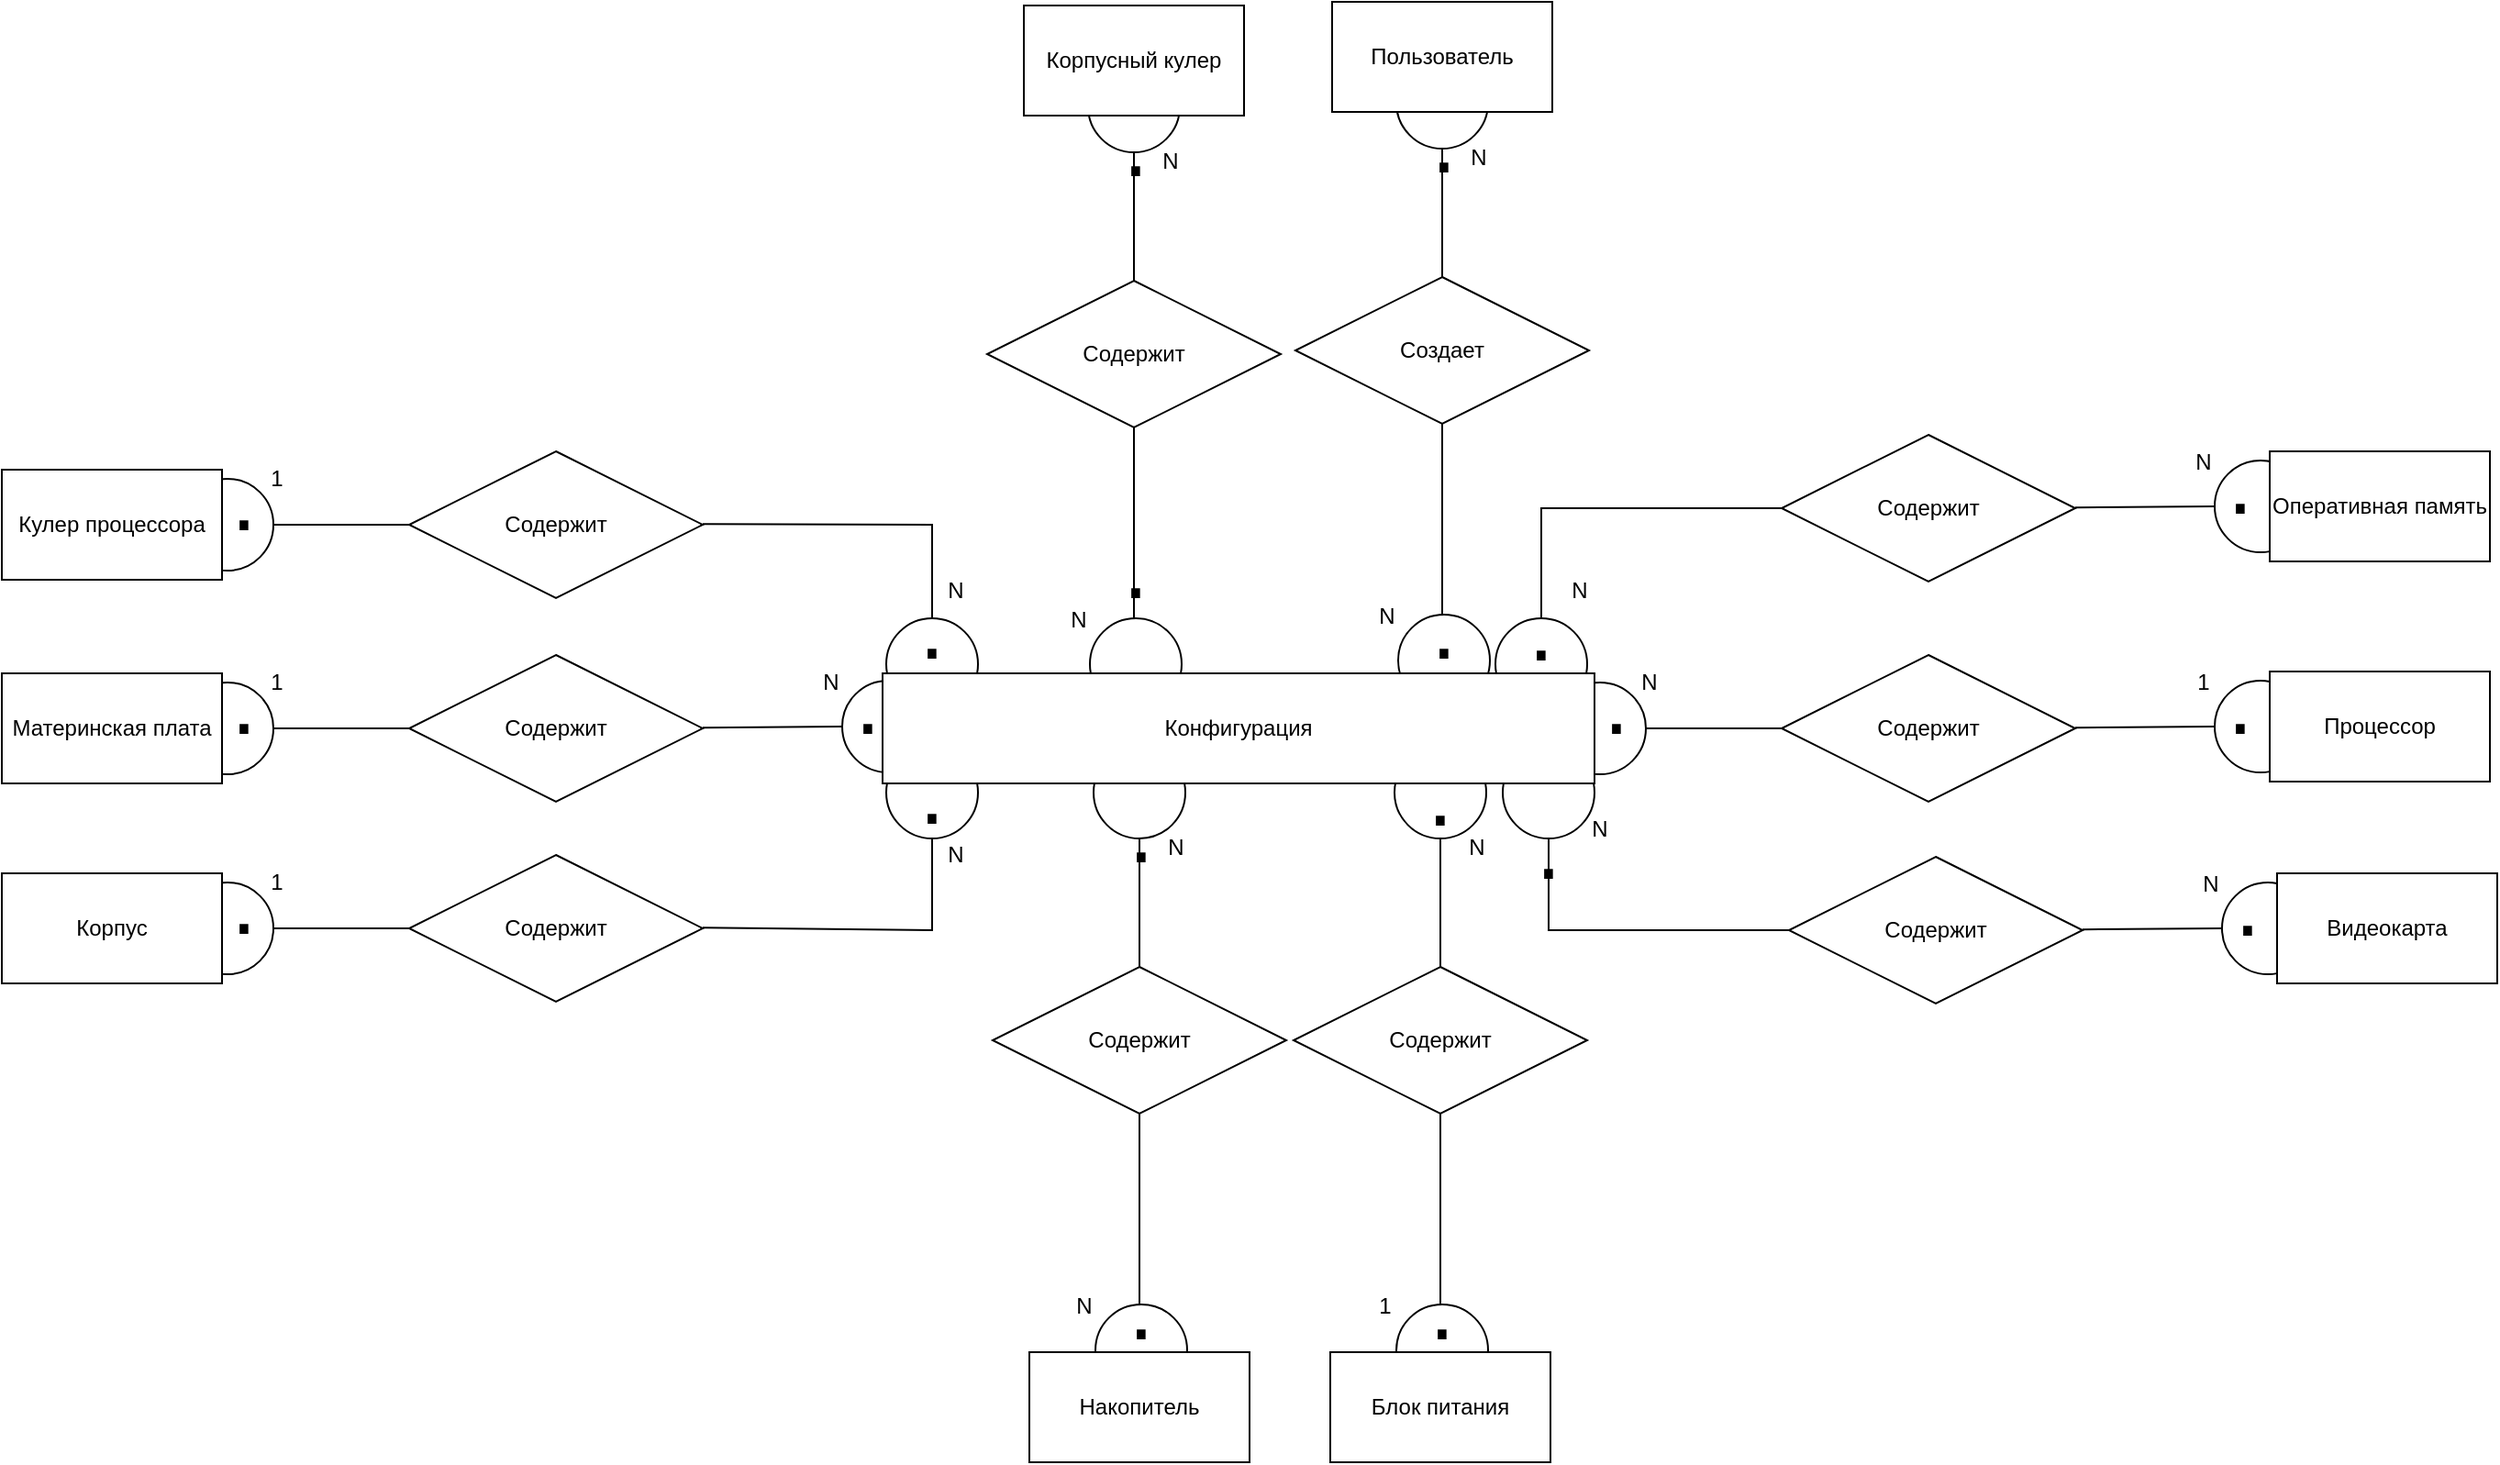 <mxfile version="26.0.16">
  <diagram name="Страница — 1" id="7J-8wnc92hM2MQXbI7Jq">
    <mxGraphModel dx="2859" dy="1559" grid="1" gridSize="10" guides="1" tooltips="1" connect="1" arrows="1" fold="1" page="0" pageScale="1" pageWidth="827" pageHeight="1169" math="0" shadow="0">
      <root>
        <mxCell id="0" />
        <mxCell id="1" parent="0" />
        <mxCell id="_xgXC3YKl9pVBAekYmwN-155" value="" style="ellipse;whiteSpace=wrap;html=1;aspect=fixed;" vertex="1" parent="1">
          <mxGeometry x="-228" y="140" width="50" height="50" as="geometry" />
        </mxCell>
        <mxCell id="0bh1xVyFZVBSoRza94Cy-2" value="" style="ellipse;whiteSpace=wrap;html=1;aspect=fixed;" parent="1" vertex="1">
          <mxGeometry x="136" y="105" width="50" height="50" as="geometry" />
        </mxCell>
        <mxCell id="0bh1xVyFZVBSoRza94Cy-3" value="Содержит" style="rhombus;whiteSpace=wrap;html=1;" parent="1" vertex="1">
          <mxGeometry x="260" y="90" width="160" height="80" as="geometry" />
        </mxCell>
        <mxCell id="0bh1xVyFZVBSoRza94Cy-5" value="" style="endArrow=none;html=1;rounded=0;fontSize=12;startSize=8;endSize=8;curved=1;entryX=0;entryY=0.5;entryDx=0;entryDy=0;exitX=1;exitY=0.5;exitDx=0;exitDy=0;" parent="1" source="0bh1xVyFZVBSoRza94Cy-2" target="0bh1xVyFZVBSoRza94Cy-3" edge="1">
          <mxGeometry width="50" height="50" relative="1" as="geometry">
            <mxPoint x="220" y="100" as="sourcePoint" />
            <mxPoint x="140" y="70" as="targetPoint" />
          </mxGeometry>
        </mxCell>
        <mxCell id="0bh1xVyFZVBSoRza94Cy-6" value="" style="endArrow=none;html=1;rounded=0;fontSize=12;startSize=8;endSize=8;curved=1;entryX=0;entryY=0.5;entryDx=0;entryDy=0;exitX=1;exitY=0.5;exitDx=0;exitDy=0;" parent="1" target="0bh1xVyFZVBSoRza94Cy-7" edge="1">
          <mxGeometry width="50" height="50" relative="1" as="geometry">
            <mxPoint x="420" y="129.58" as="sourcePoint" />
            <mxPoint x="510" y="129.58" as="targetPoint" />
          </mxGeometry>
        </mxCell>
        <mxCell id="0bh1xVyFZVBSoRza94Cy-7" value="" style="ellipse;whiteSpace=wrap;html=1;aspect=fixed;" parent="1" vertex="1">
          <mxGeometry x="496" y="104" width="50" height="50" as="geometry" />
        </mxCell>
        <mxCell id="0bh1xVyFZVBSoRza94Cy-8" value="Процессор" style="rounded=0;whiteSpace=wrap;html=1;labelBackgroundColor=none;gradientColor=none;" parent="1" vertex="1">
          <mxGeometry x="526" y="99" width="120" height="60" as="geometry" />
        </mxCell>
        <mxCell id="0bh1xVyFZVBSoRza94Cy-9" value="N" style="text;html=1;align=center;verticalAlign=middle;whiteSpace=wrap;rounded=0;" parent="1" vertex="1">
          <mxGeometry x="158" y="90" width="60" height="30" as="geometry" />
        </mxCell>
        <mxCell id="0bh1xVyFZVBSoRza94Cy-10" value="1" style="text;html=1;align=center;verticalAlign=middle;whiteSpace=wrap;rounded=0;" parent="1" vertex="1">
          <mxGeometry x="460" y="90" width="60" height="30" as="geometry" />
        </mxCell>
        <mxCell id="0bh1xVyFZVBSoRza94Cy-12" value="&lt;font style=&quot;font-size: 50px;&quot;&gt;.&lt;/font&gt;" style="text;html=1;align=center;verticalAlign=middle;whiteSpace=wrap;rounded=0;" parent="1" vertex="1">
          <mxGeometry x="480" y="100" width="60" height="30" as="geometry" />
        </mxCell>
        <mxCell id="0bh1xVyFZVBSoRza94Cy-11" value="&lt;font style=&quot;font-size: 50px;&quot;&gt;.&lt;/font&gt;" style="text;html=1;align=center;verticalAlign=middle;whiteSpace=wrap;rounded=0;" parent="1" vertex="1">
          <mxGeometry x="140" y="100" width="60" height="30" as="geometry" />
        </mxCell>
        <mxCell id="_xgXC3YKl9pVBAekYmwN-18" value="" style="ellipse;whiteSpace=wrap;html=1;aspect=fixed;" vertex="1" parent="1">
          <mxGeometry x="108" y="140" width="50" height="50" as="geometry" />
        </mxCell>
        <mxCell id="_xgXC3YKl9pVBAekYmwN-19" value="Содержит" style="rhombus;whiteSpace=wrap;html=1;" vertex="1" parent="1">
          <mxGeometry x="264" y="200" width="160" height="80" as="geometry" />
        </mxCell>
        <mxCell id="_xgXC3YKl9pVBAekYmwN-20" value="" style="endArrow=none;html=1;rounded=0;fontSize=12;startSize=8;endSize=8;curved=0;entryX=0;entryY=0.5;entryDx=0;entryDy=0;exitX=0.5;exitY=1;exitDx=0;exitDy=0;" edge="1" parent="1" source="_xgXC3YKl9pVBAekYmwN-18" target="_xgXC3YKl9pVBAekYmwN-19">
          <mxGeometry width="50" height="50" relative="1" as="geometry">
            <mxPoint x="224" y="210" as="sourcePoint" />
            <mxPoint x="144" y="180" as="targetPoint" />
            <Array as="points">
              <mxPoint x="133" y="240" />
            </Array>
          </mxGeometry>
        </mxCell>
        <mxCell id="_xgXC3YKl9pVBAekYmwN-21" value="" style="endArrow=none;html=1;rounded=0;fontSize=12;startSize=8;endSize=8;curved=1;entryX=0;entryY=0.5;entryDx=0;entryDy=0;exitX=1;exitY=0.5;exitDx=0;exitDy=0;" edge="1" parent="1" target="_xgXC3YKl9pVBAekYmwN-22">
          <mxGeometry width="50" height="50" relative="1" as="geometry">
            <mxPoint x="424" y="239.58" as="sourcePoint" />
            <mxPoint x="514" y="239.58" as="targetPoint" />
          </mxGeometry>
        </mxCell>
        <mxCell id="_xgXC3YKl9pVBAekYmwN-22" value="" style="ellipse;whiteSpace=wrap;html=1;aspect=fixed;" vertex="1" parent="1">
          <mxGeometry x="500" y="214" width="50" height="50" as="geometry" />
        </mxCell>
        <mxCell id="_xgXC3YKl9pVBAekYmwN-23" value="Видеокарта" style="rounded=0;whiteSpace=wrap;html=1;labelBackgroundColor=none;gradientColor=none;" vertex="1" parent="1">
          <mxGeometry x="530" y="209" width="120" height="60" as="geometry" />
        </mxCell>
        <mxCell id="_xgXC3YKl9pVBAekYmwN-24" value="N" style="text;html=1;align=center;verticalAlign=middle;whiteSpace=wrap;rounded=0;" vertex="1" parent="1">
          <mxGeometry x="131" y="170" width="60" height="30" as="geometry" />
        </mxCell>
        <mxCell id="_xgXC3YKl9pVBAekYmwN-25" value="N" style="text;html=1;align=center;verticalAlign=middle;whiteSpace=wrap;rounded=0;" vertex="1" parent="1">
          <mxGeometry x="464" y="200" width="60" height="30" as="geometry" />
        </mxCell>
        <mxCell id="_xgXC3YKl9pVBAekYmwN-26" value="&lt;font style=&quot;font-size: 50px;&quot;&gt;.&lt;/font&gt;" style="text;html=1;align=center;verticalAlign=middle;whiteSpace=wrap;rounded=0;" vertex="1" parent="1">
          <mxGeometry x="484" y="210" width="60" height="30" as="geometry" />
        </mxCell>
        <mxCell id="_xgXC3YKl9pVBAekYmwN-29" value="&lt;font style=&quot;font-size: 50px;&quot;&gt;.&lt;/font&gt;" style="text;html=1;align=center;verticalAlign=middle;whiteSpace=wrap;rounded=0;" vertex="1" parent="1">
          <mxGeometry x="103" y="179" width="60" height="30" as="geometry" />
        </mxCell>
        <mxCell id="_xgXC3YKl9pVBAekYmwN-40" value="Содержит" style="rhombus;whiteSpace=wrap;html=1;" vertex="1" parent="1">
          <mxGeometry x="260" y="-30" width="160" height="80" as="geometry" />
        </mxCell>
        <mxCell id="_xgXC3YKl9pVBAekYmwN-41" value="" style="endArrow=none;html=1;rounded=0;fontSize=12;startSize=8;endSize=8;curved=0;entryX=0;entryY=0.5;entryDx=0;entryDy=0;exitX=0.5;exitY=1;exitDx=0;exitDy=0;" edge="1" parent="1" source="_xgXC3YKl9pVBAekYmwN-39" target="_xgXC3YKl9pVBAekYmwN-40">
          <mxGeometry width="50" height="50" relative="1" as="geometry">
            <mxPoint x="220" y="-20" as="sourcePoint" />
            <mxPoint x="140" y="-50" as="targetPoint" />
            <Array as="points">
              <mxPoint x="129" y="10" />
            </Array>
          </mxGeometry>
        </mxCell>
        <mxCell id="_xgXC3YKl9pVBAekYmwN-42" value="" style="endArrow=none;html=1;rounded=0;fontSize=12;startSize=8;endSize=8;curved=1;entryX=0;entryY=0.5;entryDx=0;entryDy=0;exitX=1;exitY=0.5;exitDx=0;exitDy=0;" edge="1" parent="1" target="_xgXC3YKl9pVBAekYmwN-43">
          <mxGeometry width="50" height="50" relative="1" as="geometry">
            <mxPoint x="420" y="9.58" as="sourcePoint" />
            <mxPoint x="510" y="9.58" as="targetPoint" />
          </mxGeometry>
        </mxCell>
        <mxCell id="_xgXC3YKl9pVBAekYmwN-43" value="" style="ellipse;whiteSpace=wrap;html=1;aspect=fixed;" vertex="1" parent="1">
          <mxGeometry x="496" y="-16" width="50" height="50" as="geometry" />
        </mxCell>
        <mxCell id="_xgXC3YKl9pVBAekYmwN-44" value="Оперативная память" style="rounded=0;whiteSpace=wrap;html=1;labelBackgroundColor=none;gradientColor=none;" vertex="1" parent="1">
          <mxGeometry x="526" y="-21" width="120" height="60" as="geometry" />
        </mxCell>
        <mxCell id="_xgXC3YKl9pVBAekYmwN-45" value="N" style="text;html=1;align=center;verticalAlign=middle;whiteSpace=wrap;rounded=0;" vertex="1" parent="1">
          <mxGeometry x="120" y="40" width="60" height="30" as="geometry" />
        </mxCell>
        <mxCell id="_xgXC3YKl9pVBAekYmwN-46" value="N" style="text;html=1;align=center;verticalAlign=middle;whiteSpace=wrap;rounded=0;" vertex="1" parent="1">
          <mxGeometry x="460" y="-30" width="60" height="30" as="geometry" />
        </mxCell>
        <mxCell id="_xgXC3YKl9pVBAekYmwN-47" value="&lt;font style=&quot;font-size: 50px;&quot;&gt;.&lt;/font&gt;" style="text;html=1;align=center;verticalAlign=middle;whiteSpace=wrap;rounded=0;" vertex="1" parent="1">
          <mxGeometry x="480" y="-20" width="60" height="30" as="geometry" />
        </mxCell>
        <mxCell id="_xgXC3YKl9pVBAekYmwN-48" value="&lt;font style=&quot;font-size: 50px;&quot;&gt;.&lt;/font&gt;" style="text;html=1;align=center;verticalAlign=middle;whiteSpace=wrap;rounded=0;" vertex="1" parent="1">
          <mxGeometry x="98" y="60" width="60" height="30" as="geometry" />
        </mxCell>
        <mxCell id="_xgXC3YKl9pVBAekYmwN-39" value="" style="ellipse;whiteSpace=wrap;html=1;aspect=fixed;" vertex="1" parent="1">
          <mxGeometry x="104" y="70" width="50" height="50" as="geometry" />
        </mxCell>
        <mxCell id="_xgXC3YKl9pVBAekYmwN-49" value="&lt;font style=&quot;font-size: 50px;&quot;&gt;.&lt;/font&gt;" style="text;html=1;align=center;verticalAlign=middle;whiteSpace=wrap;rounded=0;" vertex="1" parent="1">
          <mxGeometry x="99" y="60" width="60" height="30" as="geometry" />
        </mxCell>
        <mxCell id="_xgXC3YKl9pVBAekYmwN-63" value="" style="ellipse;whiteSpace=wrap;html=1;aspect=fixed;" vertex="1" parent="1">
          <mxGeometry x="-612" y="105" width="50" height="50" as="geometry" />
        </mxCell>
        <mxCell id="_xgXC3YKl9pVBAekYmwN-64" value="Содержит" style="rhombus;whiteSpace=wrap;html=1;" vertex="1" parent="1">
          <mxGeometry x="-488" y="90" width="160" height="80" as="geometry" />
        </mxCell>
        <mxCell id="_xgXC3YKl9pVBAekYmwN-65" value="" style="endArrow=none;html=1;rounded=0;fontSize=12;startSize=8;endSize=8;curved=1;entryX=0;entryY=0.5;entryDx=0;entryDy=0;exitX=1;exitY=0.5;exitDx=0;exitDy=0;" edge="1" parent="1" source="_xgXC3YKl9pVBAekYmwN-63" target="_xgXC3YKl9pVBAekYmwN-64">
          <mxGeometry width="50" height="50" relative="1" as="geometry">
            <mxPoint x="-528" y="100" as="sourcePoint" />
            <mxPoint x="-608" y="70" as="targetPoint" />
          </mxGeometry>
        </mxCell>
        <mxCell id="_xgXC3YKl9pVBAekYmwN-66" value="" style="endArrow=none;html=1;rounded=0;fontSize=12;startSize=8;endSize=8;curved=1;entryX=0;entryY=0.5;entryDx=0;entryDy=0;exitX=1;exitY=0.5;exitDx=0;exitDy=0;" edge="1" parent="1" target="_xgXC3YKl9pVBAekYmwN-67">
          <mxGeometry width="50" height="50" relative="1" as="geometry">
            <mxPoint x="-328" y="129.58" as="sourcePoint" />
            <mxPoint x="-238" y="129.58" as="targetPoint" />
          </mxGeometry>
        </mxCell>
        <mxCell id="_xgXC3YKl9pVBAekYmwN-67" value="" style="ellipse;whiteSpace=wrap;html=1;aspect=fixed;" vertex="1" parent="1">
          <mxGeometry x="-252" y="104" width="50" height="50" as="geometry" />
        </mxCell>
        <mxCell id="_xgXC3YKl9pVBAekYmwN-68" value="1" style="text;html=1;align=center;verticalAlign=middle;whiteSpace=wrap;rounded=0;" vertex="1" parent="1">
          <mxGeometry x="-590" y="90" width="60" height="30" as="geometry" />
        </mxCell>
        <mxCell id="_xgXC3YKl9pVBAekYmwN-69" value="N" style="text;html=1;align=center;verticalAlign=middle;whiteSpace=wrap;rounded=0;" vertex="1" parent="1">
          <mxGeometry x="-288" y="90" width="60" height="30" as="geometry" />
        </mxCell>
        <mxCell id="_xgXC3YKl9pVBAekYmwN-70" value="&lt;font style=&quot;font-size: 50px;&quot;&gt;.&lt;/font&gt;" style="text;html=1;align=center;verticalAlign=middle;whiteSpace=wrap;rounded=0;" vertex="1" parent="1">
          <mxGeometry x="-268" y="100" width="60" height="30" as="geometry" />
        </mxCell>
        <mxCell id="_xgXC3YKl9pVBAekYmwN-71" value="&lt;font style=&quot;font-size: 50px;&quot;&gt;.&lt;/font&gt;" style="text;html=1;align=center;verticalAlign=middle;whiteSpace=wrap;rounded=0;" vertex="1" parent="1">
          <mxGeometry x="-608" y="100" width="60" height="30" as="geometry" />
        </mxCell>
        <mxCell id="_xgXC3YKl9pVBAekYmwN-72" value="Материнская плата" style="rounded=0;whiteSpace=wrap;html=1;labelBackgroundColor=none;gradientColor=none;" vertex="1" parent="1">
          <mxGeometry x="-710" y="100" width="120" height="60" as="geometry" />
        </mxCell>
        <mxCell id="_xgXC3YKl9pVBAekYmwN-102" value="" style="ellipse;whiteSpace=wrap;html=1;aspect=fixed;" vertex="1" parent="1">
          <mxGeometry x="49" y="140" width="50" height="50" as="geometry" />
        </mxCell>
        <mxCell id="_xgXC3YKl9pVBAekYmwN-103" value="Содержит" style="rhombus;whiteSpace=wrap;html=1;" vertex="1" parent="1">
          <mxGeometry x="-6" y="260" width="160" height="80" as="geometry" />
        </mxCell>
        <mxCell id="_xgXC3YKl9pVBAekYmwN-104" value="" style="endArrow=none;html=1;rounded=0;fontSize=12;startSize=8;endSize=8;curved=1;entryX=0.5;entryY=0;entryDx=0;entryDy=0;exitX=0.5;exitY=1;exitDx=0;exitDy=0;" edge="1" parent="1" source="_xgXC3YKl9pVBAekYmwN-102" target="_xgXC3YKl9pVBAekYmwN-103">
          <mxGeometry width="50" height="50" relative="1" as="geometry">
            <mxPoint x="-46" y="270" as="sourcePoint" />
            <mxPoint x="-126" y="240" as="targetPoint" />
          </mxGeometry>
        </mxCell>
        <mxCell id="_xgXC3YKl9pVBAekYmwN-105" value="" style="endArrow=none;html=1;rounded=0;fontSize=12;startSize=8;endSize=8;curved=1;exitX=0.5;exitY=1;exitDx=0;exitDy=0;entryX=1;entryY=0.5;entryDx=0;entryDy=0;" edge="1" parent="1" source="_xgXC3YKl9pVBAekYmwN-103" target="_xgXC3YKl9pVBAekYmwN-109">
          <mxGeometry width="50" height="50" relative="1" as="geometry">
            <mxPoint x="154" y="299.58" as="sourcePoint" />
            <mxPoint x="74" y="440" as="targetPoint" />
          </mxGeometry>
        </mxCell>
        <mxCell id="_xgXC3YKl9pVBAekYmwN-106" value="" style="ellipse;whiteSpace=wrap;html=1;aspect=fixed;" vertex="1" parent="1">
          <mxGeometry x="50" y="444" width="50" height="50" as="geometry" />
        </mxCell>
        <mxCell id="_xgXC3YKl9pVBAekYmwN-107" value="Блок питания" style="rounded=0;whiteSpace=wrap;html=1;labelBackgroundColor=none;gradientColor=none;" vertex="1" parent="1">
          <mxGeometry x="14" y="470" width="120" height="60" as="geometry" />
        </mxCell>
        <mxCell id="_xgXC3YKl9pVBAekYmwN-108" value="N" style="text;html=1;align=center;verticalAlign=middle;whiteSpace=wrap;rounded=0;" vertex="1" parent="1">
          <mxGeometry x="64" y="180" width="60" height="30" as="geometry" />
        </mxCell>
        <mxCell id="_xgXC3YKl9pVBAekYmwN-109" value="1" style="text;html=1;align=center;verticalAlign=middle;whiteSpace=wrap;rounded=0;" vertex="1" parent="1">
          <mxGeometry x="14" y="430" width="60" height="30" as="geometry" />
        </mxCell>
        <mxCell id="_xgXC3YKl9pVBAekYmwN-110" value="&lt;font style=&quot;font-size: 50px;&quot;&gt;.&lt;/font&gt;" style="text;html=1;align=center;verticalAlign=middle;whiteSpace=wrap;rounded=0;" vertex="1" parent="1">
          <mxGeometry x="45" y="430" width="60" height="30" as="geometry" />
        </mxCell>
        <mxCell id="_xgXC3YKl9pVBAekYmwN-111" value="&lt;font style=&quot;font-size: 50px;&quot;&gt;.&lt;/font&gt;" style="text;html=1;align=center;verticalAlign=middle;whiteSpace=wrap;rounded=0;" vertex="1" parent="1">
          <mxGeometry x="44" y="150" width="60" height="30" as="geometry" />
        </mxCell>
        <mxCell id="_xgXC3YKl9pVBAekYmwN-122" value="" style="ellipse;whiteSpace=wrap;html=1;aspect=fixed;" vertex="1" parent="1">
          <mxGeometry x="-115" y="140" width="50" height="50" as="geometry" />
        </mxCell>
        <mxCell id="_xgXC3YKl9pVBAekYmwN-123" value="Содержит" style="rhombus;whiteSpace=wrap;html=1;" vertex="1" parent="1">
          <mxGeometry x="-170" y="260" width="160" height="80" as="geometry" />
        </mxCell>
        <mxCell id="_xgXC3YKl9pVBAekYmwN-124" value="" style="endArrow=none;html=1;rounded=0;fontSize=12;startSize=8;endSize=8;curved=1;entryX=0.5;entryY=0;entryDx=0;entryDy=0;exitX=0.5;exitY=1;exitDx=0;exitDy=0;" edge="1" parent="1" source="_xgXC3YKl9pVBAekYmwN-122" target="_xgXC3YKl9pVBAekYmwN-123">
          <mxGeometry width="50" height="50" relative="1" as="geometry">
            <mxPoint x="-210" y="270" as="sourcePoint" />
            <mxPoint x="-290" y="240" as="targetPoint" />
          </mxGeometry>
        </mxCell>
        <mxCell id="_xgXC3YKl9pVBAekYmwN-125" value="" style="endArrow=none;html=1;rounded=0;fontSize=12;startSize=8;endSize=8;curved=1;exitX=0.5;exitY=1;exitDx=0;exitDy=0;entryX=1;entryY=0.5;entryDx=0;entryDy=0;" edge="1" parent="1" source="_xgXC3YKl9pVBAekYmwN-123" target="_xgXC3YKl9pVBAekYmwN-129">
          <mxGeometry width="50" height="50" relative="1" as="geometry">
            <mxPoint x="-10" y="299.58" as="sourcePoint" />
            <mxPoint x="-90" y="440" as="targetPoint" />
          </mxGeometry>
        </mxCell>
        <mxCell id="_xgXC3YKl9pVBAekYmwN-126" value="" style="ellipse;whiteSpace=wrap;html=1;aspect=fixed;" vertex="1" parent="1">
          <mxGeometry x="-114" y="444" width="50" height="50" as="geometry" />
        </mxCell>
        <mxCell id="_xgXC3YKl9pVBAekYmwN-127" value="Накопитель" style="rounded=0;whiteSpace=wrap;html=1;labelBackgroundColor=none;gradientColor=none;" vertex="1" parent="1">
          <mxGeometry x="-150" y="470" width="120" height="60" as="geometry" />
        </mxCell>
        <mxCell id="_xgXC3YKl9pVBAekYmwN-128" value="N" style="text;html=1;align=center;verticalAlign=middle;whiteSpace=wrap;rounded=0;" vertex="1" parent="1">
          <mxGeometry x="-100" y="180" width="60" height="30" as="geometry" />
        </mxCell>
        <mxCell id="_xgXC3YKl9pVBAekYmwN-129" value="N" style="text;html=1;align=center;verticalAlign=middle;whiteSpace=wrap;rounded=0;" vertex="1" parent="1">
          <mxGeometry x="-150" y="430" width="60" height="30" as="geometry" />
        </mxCell>
        <mxCell id="_xgXC3YKl9pVBAekYmwN-130" value="&lt;font style=&quot;font-size: 50px;&quot;&gt;.&lt;/font&gt;" style="text;html=1;align=center;verticalAlign=middle;whiteSpace=wrap;rounded=0;" vertex="1" parent="1">
          <mxGeometry x="-119" y="430" width="60" height="30" as="geometry" />
        </mxCell>
        <mxCell id="_xgXC3YKl9pVBAekYmwN-131" value="&lt;font style=&quot;font-size: 50px;&quot;&gt;.&lt;/font&gt;" style="text;html=1;align=center;verticalAlign=middle;whiteSpace=wrap;rounded=0;" vertex="1" parent="1">
          <mxGeometry x="-119" y="170" width="60" height="30" as="geometry" />
        </mxCell>
        <mxCell id="_xgXC3YKl9pVBAekYmwN-151" value="" style="ellipse;whiteSpace=wrap;html=1;aspect=fixed;" vertex="1" parent="1">
          <mxGeometry x="-612" y="214" width="50" height="50" as="geometry" />
        </mxCell>
        <mxCell id="_xgXC3YKl9pVBAekYmwN-152" value="Содержит" style="rhombus;whiteSpace=wrap;html=1;" vertex="1" parent="1">
          <mxGeometry x="-488" y="199" width="160" height="80" as="geometry" />
        </mxCell>
        <mxCell id="_xgXC3YKl9pVBAekYmwN-153" value="" style="endArrow=none;html=1;rounded=0;fontSize=12;startSize=8;endSize=8;curved=1;entryX=0;entryY=0.5;entryDx=0;entryDy=0;exitX=1;exitY=0.5;exitDx=0;exitDy=0;" edge="1" parent="1" source="_xgXC3YKl9pVBAekYmwN-151" target="_xgXC3YKl9pVBAekYmwN-152">
          <mxGeometry width="50" height="50" relative="1" as="geometry">
            <mxPoint x="-528" y="209" as="sourcePoint" />
            <mxPoint x="-608" y="179" as="targetPoint" />
          </mxGeometry>
        </mxCell>
        <mxCell id="_xgXC3YKl9pVBAekYmwN-154" value="" style="endArrow=none;html=1;rounded=0;fontSize=12;startSize=8;endSize=8;curved=0;entryX=0.5;entryY=1;entryDx=0;entryDy=0;exitX=1;exitY=0.5;exitDx=0;exitDy=0;" edge="1" parent="1" target="_xgXC3YKl9pVBAekYmwN-155">
          <mxGeometry width="50" height="50" relative="1" as="geometry">
            <mxPoint x="-328" y="238.58" as="sourcePoint" />
            <mxPoint x="-238" y="238.58" as="targetPoint" />
            <Array as="points">
              <mxPoint x="-203" y="240" />
            </Array>
          </mxGeometry>
        </mxCell>
        <mxCell id="_xgXC3YKl9pVBAekYmwN-156" value="1" style="text;html=1;align=center;verticalAlign=middle;whiteSpace=wrap;rounded=0;" vertex="1" parent="1">
          <mxGeometry x="-590" y="199" width="60" height="30" as="geometry" />
        </mxCell>
        <mxCell id="_xgXC3YKl9pVBAekYmwN-157" value="N" style="text;html=1;align=center;verticalAlign=middle;whiteSpace=wrap;rounded=0;" vertex="1" parent="1">
          <mxGeometry x="-220" y="184" width="60" height="30" as="geometry" />
        </mxCell>
        <mxCell id="_xgXC3YKl9pVBAekYmwN-158" value="&lt;font style=&quot;font-size: 50px;&quot;&gt;.&lt;/font&gt;" style="text;html=1;align=center;verticalAlign=middle;whiteSpace=wrap;rounded=0;" vertex="1" parent="1">
          <mxGeometry x="-233" y="149" width="60" height="30" as="geometry" />
        </mxCell>
        <mxCell id="_xgXC3YKl9pVBAekYmwN-159" value="&lt;font style=&quot;font-size: 50px;&quot;&gt;.&lt;/font&gt;" style="text;html=1;align=center;verticalAlign=middle;whiteSpace=wrap;rounded=0;" vertex="1" parent="1">
          <mxGeometry x="-608" y="209" width="60" height="30" as="geometry" />
        </mxCell>
        <mxCell id="_xgXC3YKl9pVBAekYmwN-160" value="Корпус" style="rounded=0;whiteSpace=wrap;html=1;labelBackgroundColor=none;gradientColor=none;" vertex="1" parent="1">
          <mxGeometry x="-710" y="209" width="120" height="60" as="geometry" />
        </mxCell>
        <mxCell id="_xgXC3YKl9pVBAekYmwN-163" value="" style="ellipse;whiteSpace=wrap;html=1;aspect=fixed;" vertex="1" parent="1">
          <mxGeometry x="-612" y="-6" width="50" height="50" as="geometry" />
        </mxCell>
        <mxCell id="_xgXC3YKl9pVBAekYmwN-164" value="Содержит" style="rhombus;whiteSpace=wrap;html=1;" vertex="1" parent="1">
          <mxGeometry x="-488" y="-21" width="160" height="80" as="geometry" />
        </mxCell>
        <mxCell id="_xgXC3YKl9pVBAekYmwN-165" value="" style="endArrow=none;html=1;rounded=0;fontSize=12;startSize=8;endSize=8;curved=1;entryX=0;entryY=0.5;entryDx=0;entryDy=0;exitX=1;exitY=0.5;exitDx=0;exitDy=0;" edge="1" parent="1" source="_xgXC3YKl9pVBAekYmwN-163" target="_xgXC3YKl9pVBAekYmwN-164">
          <mxGeometry width="50" height="50" relative="1" as="geometry">
            <mxPoint x="-528" y="-11" as="sourcePoint" />
            <mxPoint x="-608" y="-41" as="targetPoint" />
          </mxGeometry>
        </mxCell>
        <mxCell id="_xgXC3YKl9pVBAekYmwN-166" value="" style="endArrow=none;html=1;rounded=0;fontSize=12;startSize=8;endSize=8;curved=0;entryX=0.5;entryY=0;entryDx=0;entryDy=0;exitX=1;exitY=0.5;exitDx=0;exitDy=0;" edge="1" parent="1" target="_xgXC3YKl9pVBAekYmwN-167">
          <mxGeometry width="50" height="50" relative="1" as="geometry">
            <mxPoint x="-328" y="18.58" as="sourcePoint" />
            <mxPoint x="-238" y="18.58" as="targetPoint" />
            <Array as="points">
              <mxPoint x="-203" y="19" />
            </Array>
          </mxGeometry>
        </mxCell>
        <mxCell id="_xgXC3YKl9pVBAekYmwN-167" value="" style="ellipse;whiteSpace=wrap;html=1;aspect=fixed;" vertex="1" parent="1">
          <mxGeometry x="-228" y="70" width="50" height="50" as="geometry" />
        </mxCell>
        <mxCell id="_xgXC3YKl9pVBAekYmwN-168" value="1" style="text;html=1;align=center;verticalAlign=middle;whiteSpace=wrap;rounded=0;" vertex="1" parent="1">
          <mxGeometry x="-590" y="-21" width="60" height="30" as="geometry" />
        </mxCell>
        <mxCell id="_xgXC3YKl9pVBAekYmwN-169" value="N" style="text;html=1;align=center;verticalAlign=middle;whiteSpace=wrap;rounded=0;" vertex="1" parent="1">
          <mxGeometry x="-220" y="40" width="60" height="30" as="geometry" />
        </mxCell>
        <mxCell id="_xgXC3YKl9pVBAekYmwN-170" value="&lt;font style=&quot;font-size: 50px;&quot;&gt;.&lt;/font&gt;" style="text;html=1;align=center;verticalAlign=middle;whiteSpace=wrap;rounded=0;" vertex="1" parent="1">
          <mxGeometry x="-233" y="59" width="60" height="30" as="geometry" />
        </mxCell>
        <mxCell id="_xgXC3YKl9pVBAekYmwN-171" value="&lt;font style=&quot;font-size: 50px;&quot;&gt;.&lt;/font&gt;" style="text;html=1;align=center;verticalAlign=middle;whiteSpace=wrap;rounded=0;" vertex="1" parent="1">
          <mxGeometry x="-608" y="-11" width="60" height="30" as="geometry" />
        </mxCell>
        <mxCell id="_xgXC3YKl9pVBAekYmwN-172" value="Кулер процессора" style="rounded=0;whiteSpace=wrap;html=1;labelBackgroundColor=none;gradientColor=none;" vertex="1" parent="1">
          <mxGeometry x="-710" y="-11" width="120" height="60" as="geometry" />
        </mxCell>
        <mxCell id="_xgXC3YKl9pVBAekYmwN-173" value="" style="ellipse;whiteSpace=wrap;html=1;aspect=fixed;" vertex="1" parent="1">
          <mxGeometry x="-118" y="-234" width="50" height="50" as="geometry" />
        </mxCell>
        <mxCell id="_xgXC3YKl9pVBAekYmwN-174" value="Содержит" style="rhombus;whiteSpace=wrap;html=1;" vertex="1" parent="1">
          <mxGeometry x="-173" y="-114" width="160" height="80" as="geometry" />
        </mxCell>
        <mxCell id="_xgXC3YKl9pVBAekYmwN-175" value="" style="endArrow=none;html=1;rounded=0;fontSize=12;startSize=8;endSize=8;curved=1;entryX=0.5;entryY=0;entryDx=0;entryDy=0;exitX=0.5;exitY=1;exitDx=0;exitDy=0;" edge="1" parent="1" source="_xgXC3YKl9pVBAekYmwN-173" target="_xgXC3YKl9pVBAekYmwN-174">
          <mxGeometry width="50" height="50" relative="1" as="geometry">
            <mxPoint x="-213" y="-104" as="sourcePoint" />
            <mxPoint x="-293" y="-134" as="targetPoint" />
          </mxGeometry>
        </mxCell>
        <mxCell id="_xgXC3YKl9pVBAekYmwN-176" value="" style="endArrow=none;html=1;rounded=0;fontSize=12;startSize=8;endSize=8;curved=1;exitX=0.5;exitY=1;exitDx=0;exitDy=0;entryX=1;entryY=0.5;entryDx=0;entryDy=0;" edge="1" parent="1" source="_xgXC3YKl9pVBAekYmwN-174" target="_xgXC3YKl9pVBAekYmwN-179">
          <mxGeometry width="50" height="50" relative="1" as="geometry">
            <mxPoint x="-13" y="-74.42" as="sourcePoint" />
            <mxPoint x="-93" y="66" as="targetPoint" />
          </mxGeometry>
        </mxCell>
        <mxCell id="_xgXC3YKl9pVBAekYmwN-177" value="" style="ellipse;whiteSpace=wrap;html=1;aspect=fixed;" vertex="1" parent="1">
          <mxGeometry x="-117" y="70" width="50" height="50" as="geometry" />
        </mxCell>
        <mxCell id="_xgXC3YKl9pVBAekYmwN-178" value="N" style="text;html=1;align=center;verticalAlign=middle;whiteSpace=wrap;rounded=0;" vertex="1" parent="1">
          <mxGeometry x="-103" y="-194" width="60" height="30" as="geometry" />
        </mxCell>
        <mxCell id="_xgXC3YKl9pVBAekYmwN-179" value="N" style="text;html=1;align=center;verticalAlign=middle;whiteSpace=wrap;rounded=0;" vertex="1" parent="1">
          <mxGeometry x="-153" y="56" width="60" height="30" as="geometry" />
        </mxCell>
        <mxCell id="_xgXC3YKl9pVBAekYmwN-180" value="&lt;font style=&quot;font-size: 50px;&quot;&gt;.&lt;/font&gt;" style="text;html=1;align=center;verticalAlign=middle;whiteSpace=wrap;rounded=0;" vertex="1" parent="1">
          <mxGeometry x="-122" y="26" width="60" height="30" as="geometry" />
        </mxCell>
        <mxCell id="_xgXC3YKl9pVBAekYmwN-181" value="&lt;font style=&quot;font-size: 50px;&quot;&gt;.&lt;/font&gt;" style="text;html=1;align=center;verticalAlign=middle;whiteSpace=wrap;rounded=0;" vertex="1" parent="1">
          <mxGeometry x="-122" y="-204" width="60" height="30" as="geometry" />
        </mxCell>
        <mxCell id="_xgXC3YKl9pVBAekYmwN-182" value="Корпусный кулер" style="rounded=0;whiteSpace=wrap;html=1;labelBackgroundColor=none;gradientColor=none;" vertex="1" parent="1">
          <mxGeometry x="-153" y="-264" width="120" height="60" as="geometry" />
        </mxCell>
        <mxCell id="_xgXC3YKl9pVBAekYmwN-183" value="" style="ellipse;whiteSpace=wrap;html=1;aspect=fixed;" vertex="1" parent="1">
          <mxGeometry x="50" y="-236" width="50" height="50" as="geometry" />
        </mxCell>
        <mxCell id="_xgXC3YKl9pVBAekYmwN-184" value="Создает" style="rhombus;whiteSpace=wrap;html=1;" vertex="1" parent="1">
          <mxGeometry x="-5" y="-116" width="160" height="80" as="geometry" />
        </mxCell>
        <mxCell id="_xgXC3YKl9pVBAekYmwN-185" value="" style="endArrow=none;html=1;rounded=0;fontSize=12;startSize=8;endSize=8;curved=1;entryX=0.5;entryY=0;entryDx=0;entryDy=0;exitX=0.5;exitY=1;exitDx=0;exitDy=0;" edge="1" parent="1" source="_xgXC3YKl9pVBAekYmwN-183" target="_xgXC3YKl9pVBAekYmwN-184">
          <mxGeometry width="50" height="50" relative="1" as="geometry">
            <mxPoint x="-45" y="-106" as="sourcePoint" />
            <mxPoint x="-125" y="-136" as="targetPoint" />
          </mxGeometry>
        </mxCell>
        <mxCell id="_xgXC3YKl9pVBAekYmwN-186" value="" style="endArrow=none;html=1;rounded=0;fontSize=12;startSize=8;endSize=8;curved=1;exitX=0.5;exitY=1;exitDx=0;exitDy=0;entryX=1;entryY=0.5;entryDx=0;entryDy=0;" edge="1" parent="1" source="_xgXC3YKl9pVBAekYmwN-184" target="_xgXC3YKl9pVBAekYmwN-189">
          <mxGeometry width="50" height="50" relative="1" as="geometry">
            <mxPoint x="155" y="-76.42" as="sourcePoint" />
            <mxPoint x="75" y="64" as="targetPoint" />
          </mxGeometry>
        </mxCell>
        <mxCell id="_xgXC3YKl9pVBAekYmwN-187" value="" style="ellipse;whiteSpace=wrap;html=1;aspect=fixed;" vertex="1" parent="1">
          <mxGeometry x="51" y="68" width="50" height="50" as="geometry" />
        </mxCell>
        <mxCell id="_xgXC3YKl9pVBAekYmwN-188" value="N" style="text;html=1;align=center;verticalAlign=middle;whiteSpace=wrap;rounded=0;" vertex="1" parent="1">
          <mxGeometry x="65" y="-196" width="60" height="30" as="geometry" />
        </mxCell>
        <mxCell id="_xgXC3YKl9pVBAekYmwN-189" value="N" style="text;html=1;align=center;verticalAlign=middle;whiteSpace=wrap;rounded=0;" vertex="1" parent="1">
          <mxGeometry x="15" y="54" width="60" height="30" as="geometry" />
        </mxCell>
        <mxCell id="_xgXC3YKl9pVBAekYmwN-190" value="&lt;font style=&quot;font-size: 50px;&quot;&gt;.&lt;/font&gt;" style="text;html=1;align=center;verticalAlign=middle;whiteSpace=wrap;rounded=0;" vertex="1" parent="1">
          <mxGeometry x="46" y="59" width="60" height="30" as="geometry" />
        </mxCell>
        <mxCell id="_xgXC3YKl9pVBAekYmwN-191" value="&lt;font style=&quot;font-size: 50px;&quot;&gt;.&lt;/font&gt;" style="text;html=1;align=center;verticalAlign=middle;whiteSpace=wrap;rounded=0;" vertex="1" parent="1">
          <mxGeometry x="46" y="-206" width="60" height="30" as="geometry" />
        </mxCell>
        <mxCell id="_xgXC3YKl9pVBAekYmwN-192" value="Пользователь" style="rounded=0;whiteSpace=wrap;html=1;labelBackgroundColor=none;gradientColor=none;" vertex="1" parent="1">
          <mxGeometry x="15" y="-266" width="120" height="60" as="geometry" />
        </mxCell>
        <mxCell id="0bh1xVyFZVBSoRza94Cy-1" value="Конфигурация" style="rounded=0;whiteSpace=wrap;html=1;labelBackgroundColor=none;gradientColor=none;" parent="1" vertex="1">
          <mxGeometry x="-230" y="100" width="388" height="60" as="geometry" />
        </mxCell>
      </root>
    </mxGraphModel>
  </diagram>
</mxfile>

